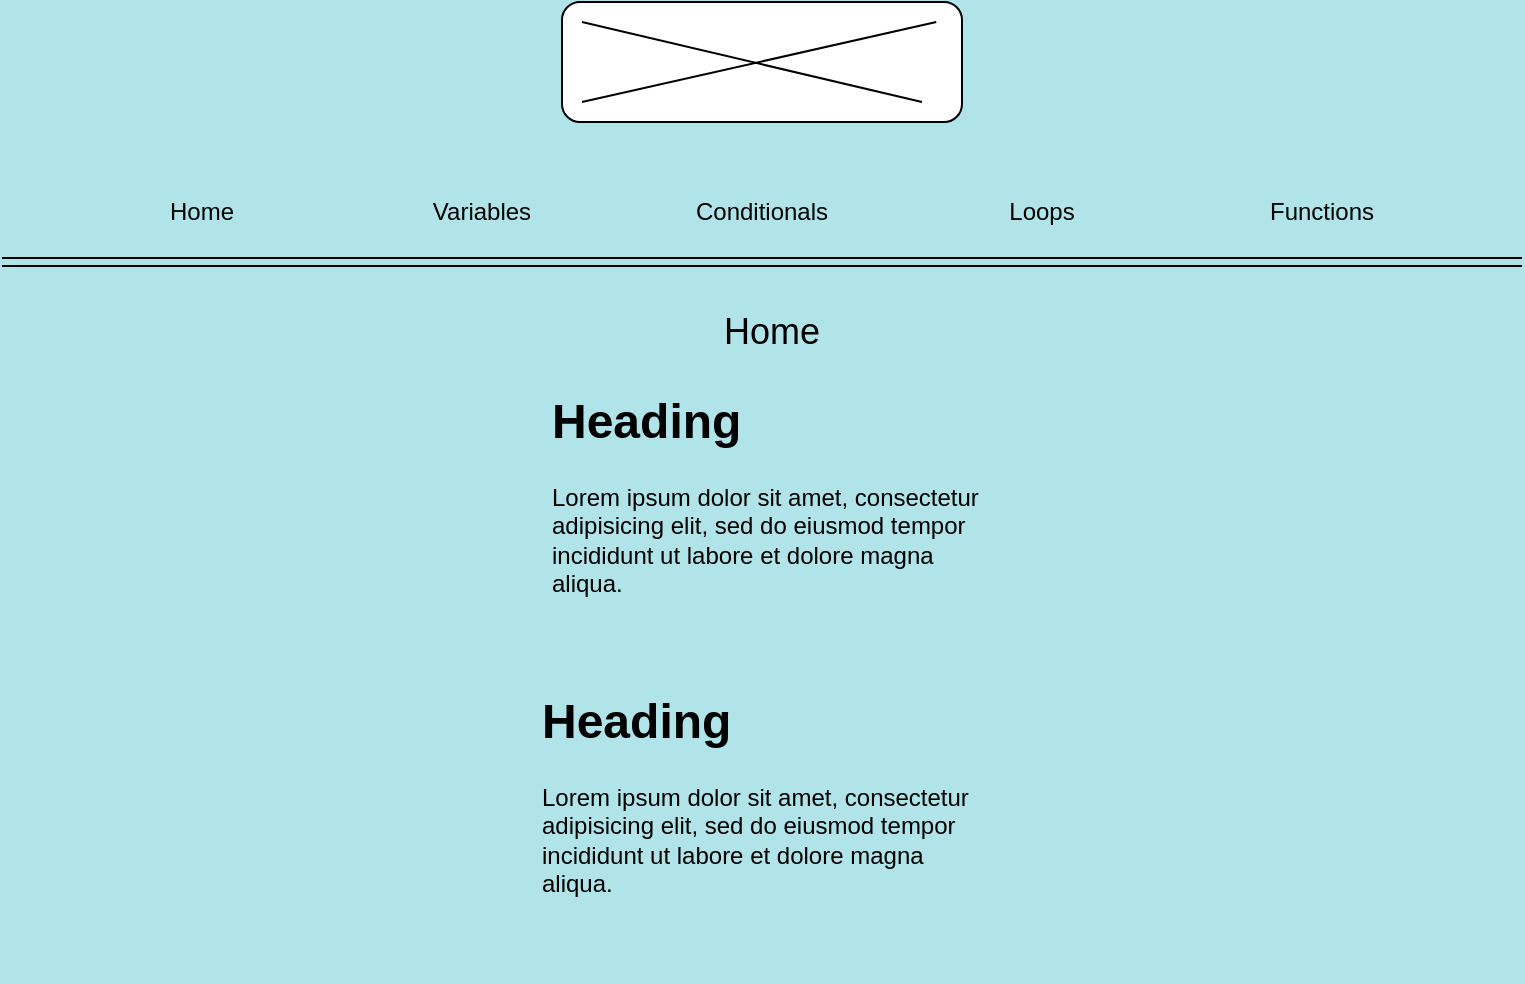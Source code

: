 <mxfile version="22.0.4" type="google">
  <diagram name="Page-1" id="Rvphs5fLGufCxjXc56F1">
    <mxGraphModel grid="1" page="1" gridSize="10" guides="1" tooltips="1" connect="1" arrows="1" fold="1" pageScale="1" pageWidth="850" pageHeight="1100" background="#b0e4e8" math="0" shadow="0">
      <root>
        <mxCell id="0" />
        <mxCell id="1" parent="0" />
        <mxCell id="YiUsOIrONb-ii5pSd5lC-1" value="" style="rounded=1;whiteSpace=wrap;html=1;" vertex="1" parent="1">
          <mxGeometry x="320" y="50" width="200" height="60" as="geometry" />
        </mxCell>
        <mxCell id="YiUsOIrONb-ii5pSd5lC-3" value="" style="endArrow=none;html=1;rounded=0;" edge="1" parent="1">
          <mxGeometry width="50" height="50" relative="1" as="geometry">
            <mxPoint x="330" y="100" as="sourcePoint" />
            <mxPoint x="507.14" y="60" as="targetPoint" />
            <Array as="points" />
          </mxGeometry>
        </mxCell>
        <mxCell id="YiUsOIrONb-ii5pSd5lC-4" value="" style="endArrow=none;html=1;rounded=0;" edge="1" parent="1">
          <mxGeometry width="50" height="50" relative="1" as="geometry">
            <mxPoint x="500" y="100" as="sourcePoint" />
            <mxPoint x="330" y="60" as="targetPoint" />
          </mxGeometry>
        </mxCell>
        <mxCell id="YiUsOIrONb-ii5pSd5lC-5" value="" style="shape=link;html=1;rounded=0;" edge="1" parent="1">
          <mxGeometry width="100" relative="1" as="geometry">
            <mxPoint x="40" y="180" as="sourcePoint" />
            <mxPoint x="800" y="180" as="targetPoint" />
          </mxGeometry>
        </mxCell>
        <mxCell id="YiUsOIrONb-ii5pSd5lC-6" value="&lt;font style=&quot;font-size: 18px;&quot;&gt;Home&lt;/font&gt;" style="text;html=1;strokeColor=none;fillColor=none;align=center;verticalAlign=middle;whiteSpace=wrap;rounded=0;" vertex="1" parent="1">
          <mxGeometry x="395" y="200" width="60" height="30" as="geometry" />
        </mxCell>
        <mxCell id="YiUsOIrONb-ii5pSd5lC-7" value="Home" style="text;html=1;strokeColor=none;fillColor=none;align=center;verticalAlign=middle;whiteSpace=wrap;rounded=0;" vertex="1" parent="1">
          <mxGeometry x="110" y="140" width="60" height="30" as="geometry" />
        </mxCell>
        <mxCell id="YiUsOIrONb-ii5pSd5lC-8" value="Variables" style="text;html=1;strokeColor=none;fillColor=none;align=center;verticalAlign=middle;whiteSpace=wrap;rounded=0;" vertex="1" parent="1">
          <mxGeometry x="250" y="140" width="60" height="30" as="geometry" />
        </mxCell>
        <mxCell id="YiUsOIrONb-ii5pSd5lC-9" value="Conditionals" style="text;html=1;strokeColor=none;fillColor=none;align=center;verticalAlign=middle;whiteSpace=wrap;rounded=0;" vertex="1" parent="1">
          <mxGeometry x="390" y="140" width="60" height="30" as="geometry" />
        </mxCell>
        <mxCell id="YiUsOIrONb-ii5pSd5lC-10" value="Loops" style="text;html=1;strokeColor=none;fillColor=none;align=center;verticalAlign=middle;whiteSpace=wrap;rounded=0;" vertex="1" parent="1">
          <mxGeometry x="530" y="140" width="60" height="30" as="geometry" />
        </mxCell>
        <mxCell id="YiUsOIrONb-ii5pSd5lC-11" value="Functions" style="text;html=1;strokeColor=none;fillColor=none;align=center;verticalAlign=middle;whiteSpace=wrap;rounded=0;" vertex="1" parent="1">
          <mxGeometry x="670" y="140" width="60" height="30" as="geometry" />
        </mxCell>
        <mxCell id="YiUsOIrONb-ii5pSd5lC-12" value="&lt;h1&gt;Heading&lt;/h1&gt;&lt;p&gt;Lorem ipsum dolor sit amet, consectetur adipisicing elit, sed do eiusmod tempor incididunt ut labore et dolore magna aliqua.&lt;/p&gt;" style="text;html=1;strokeColor=none;fillColor=none;spacing=5;spacingTop=-20;whiteSpace=wrap;overflow=hidden;rounded=0;" vertex="1" parent="1">
          <mxGeometry x="310" y="240" width="230" height="150" as="geometry" />
        </mxCell>
        <mxCell id="YiUsOIrONb-ii5pSd5lC-13" value="&lt;h1&gt;Heading&lt;/h1&gt;&lt;p&gt;Lorem ipsum dolor sit amet, consectetur adipisicing elit, sed do eiusmod tempor incididunt ut labore et dolore magna aliqua.&lt;/p&gt;" style="text;html=1;strokeColor=none;fillColor=none;spacing=5;spacingTop=-20;whiteSpace=wrap;overflow=hidden;rounded=0;" vertex="1" parent="1">
          <mxGeometry x="305" y="390" width="230" height="150" as="geometry" />
        </mxCell>
      </root>
    </mxGraphModel>
  </diagram>
</mxfile>
